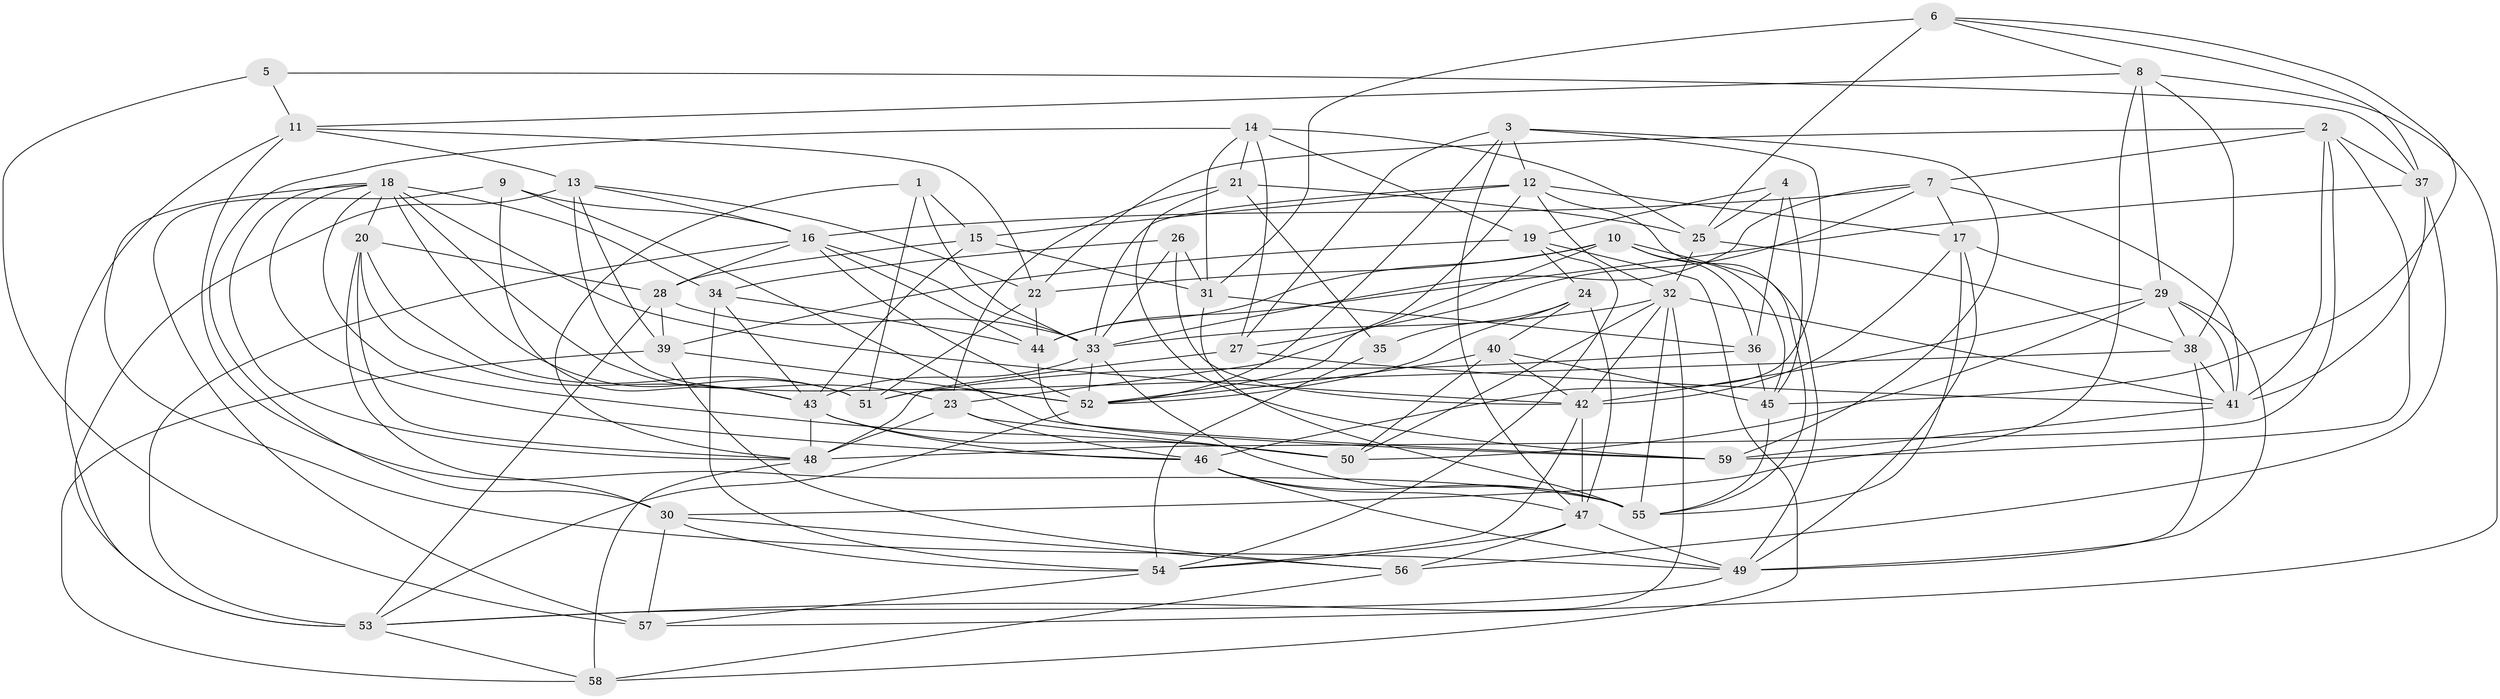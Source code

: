 // original degree distribution, {4: 1.0}
// Generated by graph-tools (version 1.1) at 2025/38/03/04/25 23:38:07]
// undirected, 59 vertices, 181 edges
graph export_dot {
  node [color=gray90,style=filled];
  1;
  2;
  3;
  4;
  5;
  6;
  7;
  8;
  9;
  10;
  11;
  12;
  13;
  14;
  15;
  16;
  17;
  18;
  19;
  20;
  21;
  22;
  23;
  24;
  25;
  26;
  27;
  28;
  29;
  30;
  31;
  32;
  33;
  34;
  35;
  36;
  37;
  38;
  39;
  40;
  41;
  42;
  43;
  44;
  45;
  46;
  47;
  48;
  49;
  50;
  51;
  52;
  53;
  54;
  55;
  56;
  57;
  58;
  59;
  1 -- 15 [weight=1.0];
  1 -- 33 [weight=1.0];
  1 -- 48 [weight=1.0];
  1 -- 51 [weight=1.0];
  2 -- 7 [weight=1.0];
  2 -- 22 [weight=1.0];
  2 -- 37 [weight=1.0];
  2 -- 41 [weight=1.0];
  2 -- 48 [weight=1.0];
  2 -- 59 [weight=1.0];
  3 -- 12 [weight=1.0];
  3 -- 27 [weight=1.0];
  3 -- 46 [weight=1.0];
  3 -- 47 [weight=1.0];
  3 -- 52 [weight=1.0];
  3 -- 59 [weight=1.0];
  4 -- 19 [weight=1.0];
  4 -- 25 [weight=1.0];
  4 -- 36 [weight=1.0];
  4 -- 45 [weight=1.0];
  5 -- 11 [weight=1.0];
  5 -- 37 [weight=1.0];
  5 -- 57 [weight=2.0];
  6 -- 8 [weight=1.0];
  6 -- 25 [weight=2.0];
  6 -- 31 [weight=1.0];
  6 -- 37 [weight=1.0];
  6 -- 45 [weight=1.0];
  7 -- 16 [weight=1.0];
  7 -- 17 [weight=1.0];
  7 -- 27 [weight=1.0];
  7 -- 33 [weight=1.0];
  7 -- 41 [weight=1.0];
  8 -- 11 [weight=1.0];
  8 -- 29 [weight=1.0];
  8 -- 30 [weight=1.0];
  8 -- 38 [weight=1.0];
  8 -- 57 [weight=1.0];
  9 -- 16 [weight=1.0];
  9 -- 43 [weight=1.0];
  9 -- 57 [weight=1.0];
  9 -- 59 [weight=1.0];
  10 -- 22 [weight=1.0];
  10 -- 23 [weight=1.0];
  10 -- 36 [weight=1.0];
  10 -- 44 [weight=1.0];
  10 -- 45 [weight=1.0];
  10 -- 49 [weight=1.0];
  11 -- 13 [weight=1.0];
  11 -- 22 [weight=1.0];
  11 -- 53 [weight=1.0];
  11 -- 55 [weight=1.0];
  12 -- 15 [weight=2.0];
  12 -- 17 [weight=1.0];
  12 -- 32 [weight=1.0];
  12 -- 33 [weight=1.0];
  12 -- 52 [weight=1.0];
  12 -- 55 [weight=1.0];
  13 -- 16 [weight=1.0];
  13 -- 22 [weight=1.0];
  13 -- 39 [weight=1.0];
  13 -- 52 [weight=1.0];
  13 -- 53 [weight=1.0];
  14 -- 19 [weight=1.0];
  14 -- 21 [weight=1.0];
  14 -- 25 [weight=1.0];
  14 -- 27 [weight=1.0];
  14 -- 30 [weight=1.0];
  14 -- 31 [weight=1.0];
  15 -- 28 [weight=1.0];
  15 -- 31 [weight=1.0];
  15 -- 43 [weight=1.0];
  16 -- 28 [weight=1.0];
  16 -- 33 [weight=1.0];
  16 -- 44 [weight=1.0];
  16 -- 52 [weight=1.0];
  16 -- 53 [weight=1.0];
  17 -- 29 [weight=1.0];
  17 -- 42 [weight=1.0];
  17 -- 49 [weight=1.0];
  17 -- 55 [weight=1.0];
  18 -- 20 [weight=1.0];
  18 -- 23 [weight=1.0];
  18 -- 34 [weight=2.0];
  18 -- 42 [weight=1.0];
  18 -- 46 [weight=1.0];
  18 -- 48 [weight=1.0];
  18 -- 49 [weight=1.0];
  18 -- 50 [weight=1.0];
  18 -- 51 [weight=1.0];
  19 -- 24 [weight=1.0];
  19 -- 39 [weight=1.0];
  19 -- 54 [weight=1.0];
  19 -- 58 [weight=1.0];
  20 -- 28 [weight=1.0];
  20 -- 30 [weight=1.0];
  20 -- 43 [weight=1.0];
  20 -- 48 [weight=1.0];
  20 -- 51 [weight=1.0];
  21 -- 23 [weight=1.0];
  21 -- 25 [weight=1.0];
  21 -- 35 [weight=2.0];
  21 -- 59 [weight=1.0];
  22 -- 44 [weight=1.0];
  22 -- 51 [weight=1.0];
  23 -- 46 [weight=1.0];
  23 -- 48 [weight=1.0];
  23 -- 50 [weight=1.0];
  24 -- 35 [weight=2.0];
  24 -- 40 [weight=1.0];
  24 -- 47 [weight=1.0];
  24 -- 52 [weight=1.0];
  25 -- 32 [weight=1.0];
  25 -- 38 [weight=2.0];
  26 -- 31 [weight=1.0];
  26 -- 33 [weight=1.0];
  26 -- 34 [weight=1.0];
  26 -- 42 [weight=1.0];
  27 -- 41 [weight=1.0];
  27 -- 48 [weight=2.0];
  28 -- 33 [weight=1.0];
  28 -- 39 [weight=1.0];
  28 -- 53 [weight=1.0];
  29 -- 38 [weight=2.0];
  29 -- 41 [weight=1.0];
  29 -- 42 [weight=1.0];
  29 -- 49 [weight=1.0];
  29 -- 50 [weight=1.0];
  30 -- 54 [weight=1.0];
  30 -- 56 [weight=1.0];
  30 -- 57 [weight=1.0];
  31 -- 36 [weight=1.0];
  31 -- 55 [weight=1.0];
  32 -- 33 [weight=1.0];
  32 -- 41 [weight=1.0];
  32 -- 42 [weight=1.0];
  32 -- 50 [weight=1.0];
  32 -- 53 [weight=1.0];
  32 -- 55 [weight=1.0];
  33 -- 43 [weight=1.0];
  33 -- 52 [weight=1.0];
  33 -- 55 [weight=1.0];
  34 -- 43 [weight=1.0];
  34 -- 44 [weight=1.0];
  34 -- 54 [weight=1.0];
  35 -- 54 [weight=2.0];
  36 -- 45 [weight=2.0];
  36 -- 51 [weight=1.0];
  37 -- 41 [weight=1.0];
  37 -- 44 [weight=1.0];
  37 -- 56 [weight=1.0];
  38 -- 41 [weight=1.0];
  38 -- 49 [weight=1.0];
  38 -- 51 [weight=1.0];
  39 -- 52 [weight=1.0];
  39 -- 56 [weight=1.0];
  39 -- 58 [weight=1.0];
  40 -- 42 [weight=1.0];
  40 -- 45 [weight=1.0];
  40 -- 50 [weight=1.0];
  40 -- 52 [weight=2.0];
  41 -- 59 [weight=1.0];
  42 -- 47 [weight=1.0];
  42 -- 54 [weight=1.0];
  43 -- 46 [weight=1.0];
  43 -- 48 [weight=1.0];
  43 -- 50 [weight=1.0];
  44 -- 59 [weight=1.0];
  45 -- 55 [weight=2.0];
  46 -- 47 [weight=1.0];
  46 -- 49 [weight=1.0];
  46 -- 55 [weight=2.0];
  47 -- 49 [weight=1.0];
  47 -- 54 [weight=1.0];
  47 -- 56 [weight=2.0];
  48 -- 58 [weight=2.0];
  49 -- 53 [weight=1.0];
  52 -- 53 [weight=1.0];
  53 -- 58 [weight=1.0];
  54 -- 57 [weight=1.0];
  56 -- 58 [weight=1.0];
}
